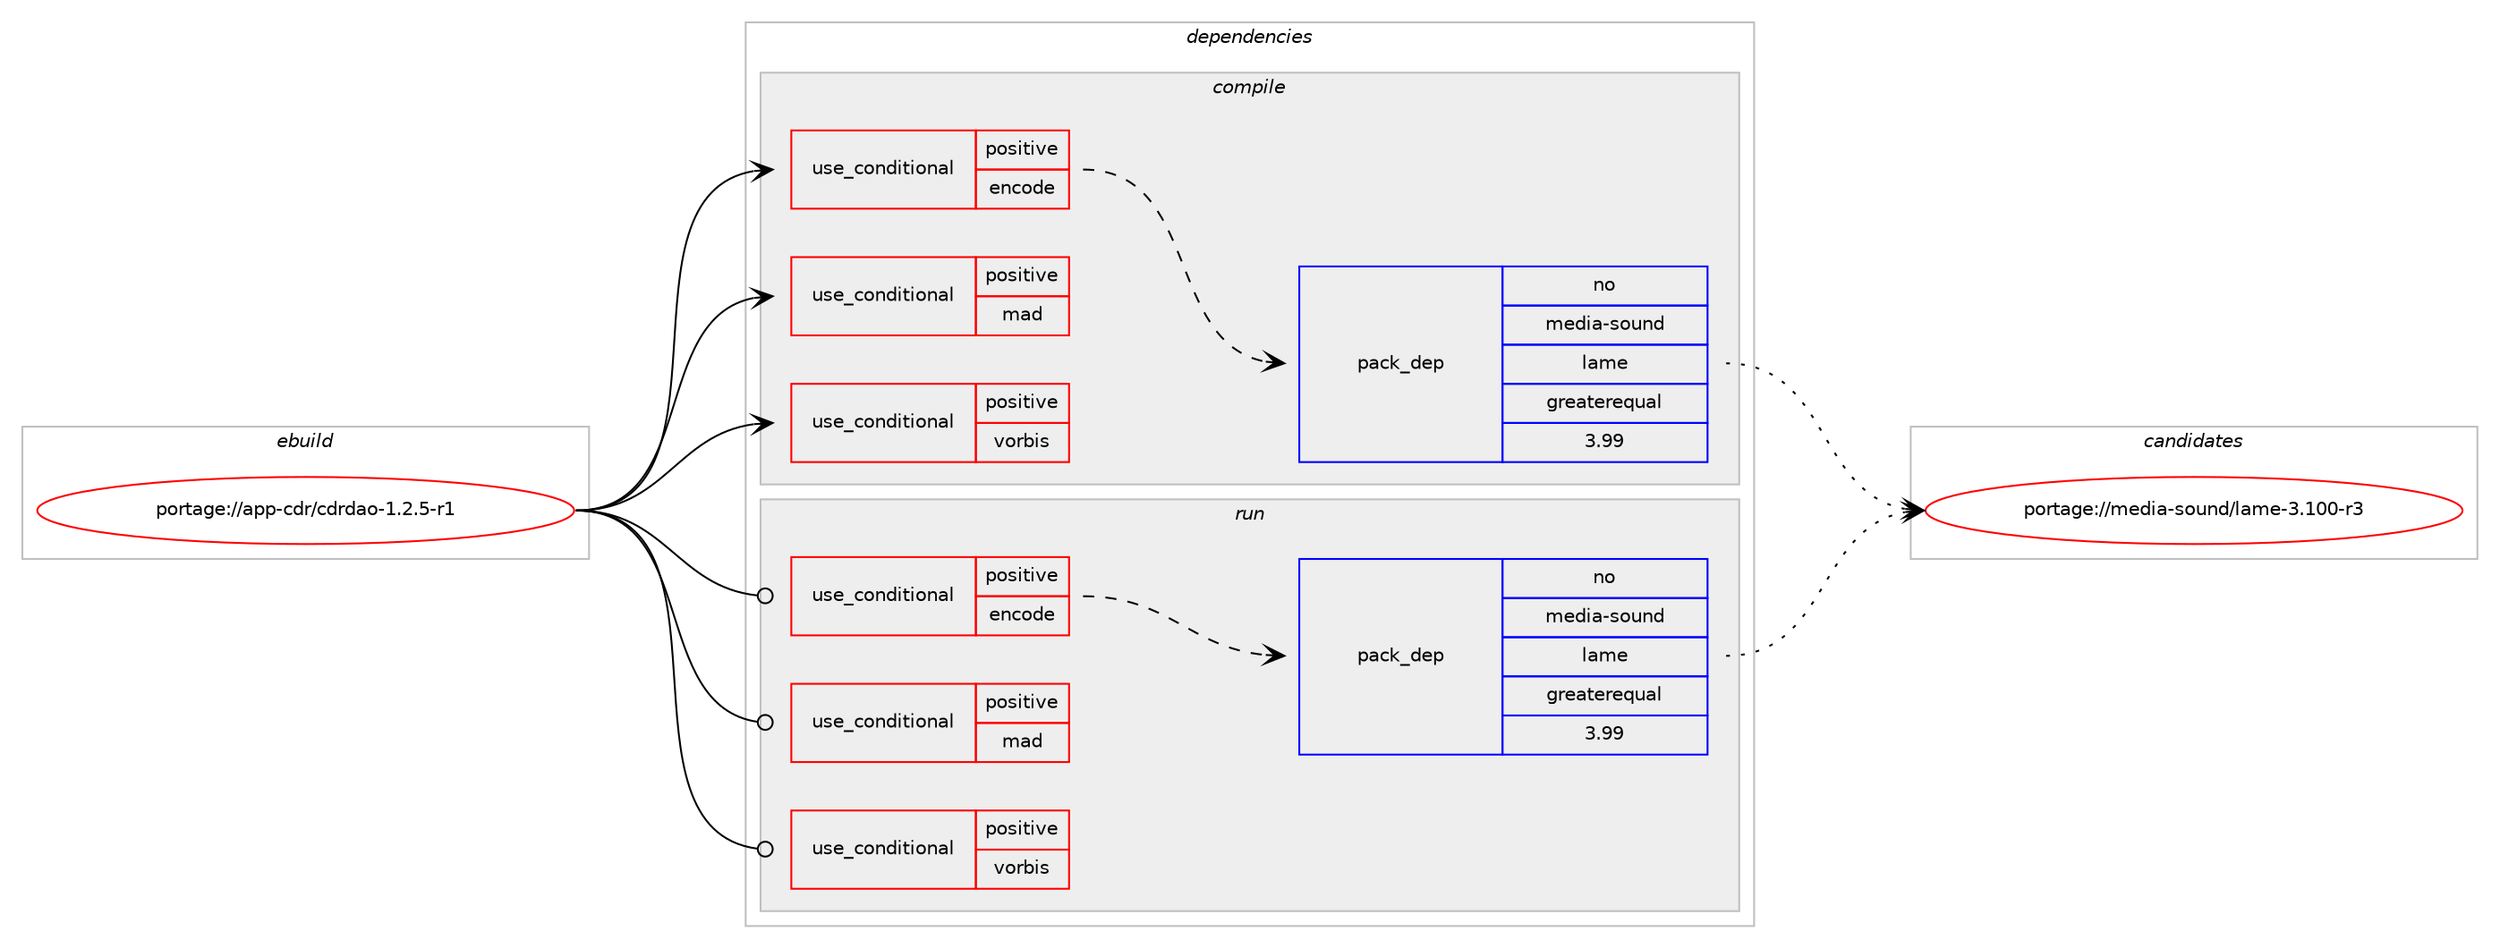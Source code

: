 digraph prolog {

# *************
# Graph options
# *************

newrank=true;
concentrate=true;
compound=true;
graph [rankdir=LR,fontname=Helvetica,fontsize=10,ranksep=1.5];#, ranksep=2.5, nodesep=0.2];
edge  [arrowhead=vee];
node  [fontname=Helvetica,fontsize=10];

# **********
# The ebuild
# **********

subgraph cluster_leftcol {
color=gray;
rank=same;
label=<<i>ebuild</i>>;
id [label="portage://app-cdr/cdrdao-1.2.5-r1", color=red, width=4, href="../app-cdr/cdrdao-1.2.5-r1.svg"];
}

# ****************
# The dependencies
# ****************

subgraph cluster_midcol {
color=gray;
label=<<i>dependencies</i>>;
subgraph cluster_compile {
fillcolor="#eeeeee";
style=filled;
label=<<i>compile</i>>;
subgraph cond2755 {
dependency4162 [label=<<TABLE BORDER="0" CELLBORDER="1" CELLSPACING="0" CELLPADDING="4"><TR><TD ROWSPAN="3" CELLPADDING="10">use_conditional</TD></TR><TR><TD>positive</TD></TR><TR><TD>encode</TD></TR></TABLE>>, shape=none, color=red];
subgraph pack1357 {
dependency4163 [label=<<TABLE BORDER="0" CELLBORDER="1" CELLSPACING="0" CELLPADDING="4" WIDTH="220"><TR><TD ROWSPAN="6" CELLPADDING="30">pack_dep</TD></TR><TR><TD WIDTH="110">no</TD></TR><TR><TD>media-sound</TD></TR><TR><TD>lame</TD></TR><TR><TD>greaterequal</TD></TR><TR><TD>3.99</TD></TR></TABLE>>, shape=none, color=blue];
}
dependency4162:e -> dependency4163:w [weight=20,style="dashed",arrowhead="vee"];
}
id:e -> dependency4162:w [weight=20,style="solid",arrowhead="vee"];
subgraph cond2756 {
dependency4164 [label=<<TABLE BORDER="0" CELLBORDER="1" CELLSPACING="0" CELLPADDING="4"><TR><TD ROWSPAN="3" CELLPADDING="10">use_conditional</TD></TR><TR><TD>positive</TD></TR><TR><TD>mad</TD></TR></TABLE>>, shape=none, color=red];
# *** BEGIN UNKNOWN DEPENDENCY TYPE (TODO) ***
# dependency4164 -> package_dependency(portage://app-cdr/cdrdao-1.2.5-r1,install,no,media-libs,libao,none,[,,],[],[])
# *** END UNKNOWN DEPENDENCY TYPE (TODO) ***

# *** BEGIN UNKNOWN DEPENDENCY TYPE (TODO) ***
# dependency4164 -> package_dependency(portage://app-cdr/cdrdao-1.2.5-r1,install,no,media-libs,libmad,none,[,,],[],[])
# *** END UNKNOWN DEPENDENCY TYPE (TODO) ***

}
id:e -> dependency4164:w [weight=20,style="solid",arrowhead="vee"];
subgraph cond2757 {
dependency4165 [label=<<TABLE BORDER="0" CELLBORDER="1" CELLSPACING="0" CELLPADDING="4"><TR><TD ROWSPAN="3" CELLPADDING="10">use_conditional</TD></TR><TR><TD>positive</TD></TR><TR><TD>vorbis</TD></TR></TABLE>>, shape=none, color=red];
# *** BEGIN UNKNOWN DEPENDENCY TYPE (TODO) ***
# dependency4165 -> package_dependency(portage://app-cdr/cdrdao-1.2.5-r1,install,no,media-libs,libao,none,[,,],[],[])
# *** END UNKNOWN DEPENDENCY TYPE (TODO) ***

# *** BEGIN UNKNOWN DEPENDENCY TYPE (TODO) ***
# dependency4165 -> package_dependency(portage://app-cdr/cdrdao-1.2.5-r1,install,no,media-libs,libvorbis,none,[,,],[],[])
# *** END UNKNOWN DEPENDENCY TYPE (TODO) ***

}
id:e -> dependency4165:w [weight=20,style="solid",arrowhead="vee"];
# *** BEGIN UNKNOWN DEPENDENCY TYPE (TODO) ***
# id -> package_dependency(portage://app-cdr/cdrdao-1.2.5-r1,install,no,app-cdr,cdrtools,none,[,,],[],[])
# *** END UNKNOWN DEPENDENCY TYPE (TODO) ***

}
subgraph cluster_compileandrun {
fillcolor="#eeeeee";
style=filled;
label=<<i>compile and run</i>>;
}
subgraph cluster_run {
fillcolor="#eeeeee";
style=filled;
label=<<i>run</i>>;
subgraph cond2758 {
dependency4166 [label=<<TABLE BORDER="0" CELLBORDER="1" CELLSPACING="0" CELLPADDING="4"><TR><TD ROWSPAN="3" CELLPADDING="10">use_conditional</TD></TR><TR><TD>positive</TD></TR><TR><TD>encode</TD></TR></TABLE>>, shape=none, color=red];
subgraph pack1358 {
dependency4167 [label=<<TABLE BORDER="0" CELLBORDER="1" CELLSPACING="0" CELLPADDING="4" WIDTH="220"><TR><TD ROWSPAN="6" CELLPADDING="30">pack_dep</TD></TR><TR><TD WIDTH="110">no</TD></TR><TR><TD>media-sound</TD></TR><TR><TD>lame</TD></TR><TR><TD>greaterequal</TD></TR><TR><TD>3.99</TD></TR></TABLE>>, shape=none, color=blue];
}
dependency4166:e -> dependency4167:w [weight=20,style="dashed",arrowhead="vee"];
}
id:e -> dependency4166:w [weight=20,style="solid",arrowhead="odot"];
subgraph cond2759 {
dependency4168 [label=<<TABLE BORDER="0" CELLBORDER="1" CELLSPACING="0" CELLPADDING="4"><TR><TD ROWSPAN="3" CELLPADDING="10">use_conditional</TD></TR><TR><TD>positive</TD></TR><TR><TD>mad</TD></TR></TABLE>>, shape=none, color=red];
# *** BEGIN UNKNOWN DEPENDENCY TYPE (TODO) ***
# dependency4168 -> package_dependency(portage://app-cdr/cdrdao-1.2.5-r1,run,no,media-libs,libao,none,[,,],[],[])
# *** END UNKNOWN DEPENDENCY TYPE (TODO) ***

# *** BEGIN UNKNOWN DEPENDENCY TYPE (TODO) ***
# dependency4168 -> package_dependency(portage://app-cdr/cdrdao-1.2.5-r1,run,no,media-libs,libmad,none,[,,],[],[])
# *** END UNKNOWN DEPENDENCY TYPE (TODO) ***

}
id:e -> dependency4168:w [weight=20,style="solid",arrowhead="odot"];
subgraph cond2760 {
dependency4169 [label=<<TABLE BORDER="0" CELLBORDER="1" CELLSPACING="0" CELLPADDING="4"><TR><TD ROWSPAN="3" CELLPADDING="10">use_conditional</TD></TR><TR><TD>positive</TD></TR><TR><TD>vorbis</TD></TR></TABLE>>, shape=none, color=red];
# *** BEGIN UNKNOWN DEPENDENCY TYPE (TODO) ***
# dependency4169 -> package_dependency(portage://app-cdr/cdrdao-1.2.5-r1,run,no,media-libs,libao,none,[,,],[],[])
# *** END UNKNOWN DEPENDENCY TYPE (TODO) ***

# *** BEGIN UNKNOWN DEPENDENCY TYPE (TODO) ***
# dependency4169 -> package_dependency(portage://app-cdr/cdrdao-1.2.5-r1,run,no,media-libs,libvorbis,none,[,,],[],[])
# *** END UNKNOWN DEPENDENCY TYPE (TODO) ***

}
id:e -> dependency4169:w [weight=20,style="solid",arrowhead="odot"];
# *** BEGIN UNKNOWN DEPENDENCY TYPE (TODO) ***
# id -> package_dependency(portage://app-cdr/cdrdao-1.2.5-r1,run,no,app-cdr,cdrtools,none,[,,],[],[])
# *** END UNKNOWN DEPENDENCY TYPE (TODO) ***

# *** BEGIN UNKNOWN DEPENDENCY TYPE (TODO) ***
# id -> package_dependency(portage://app-cdr/cdrdao-1.2.5-r1,run,weak,app-cdr,cue2toc,none,[,,],[],[])
# *** END UNKNOWN DEPENDENCY TYPE (TODO) ***

}
}

# **************
# The candidates
# **************

subgraph cluster_choices {
rank=same;
color=gray;
label=<<i>candidates</i>>;

subgraph choice1357 {
color=black;
nodesep=1;
choice109101100105974511511111711010047108971091014551464948484511451 [label="portage://media-sound/lame-3.100-r3", color=red, width=4,href="../media-sound/lame-3.100-r3.svg"];
dependency4163:e -> choice109101100105974511511111711010047108971091014551464948484511451:w [style=dotted,weight="100"];
}
subgraph choice1358 {
color=black;
nodesep=1;
choice109101100105974511511111711010047108971091014551464948484511451 [label="portage://media-sound/lame-3.100-r3", color=red, width=4,href="../media-sound/lame-3.100-r3.svg"];
dependency4167:e -> choice109101100105974511511111711010047108971091014551464948484511451:w [style=dotted,weight="100"];
}
}

}
